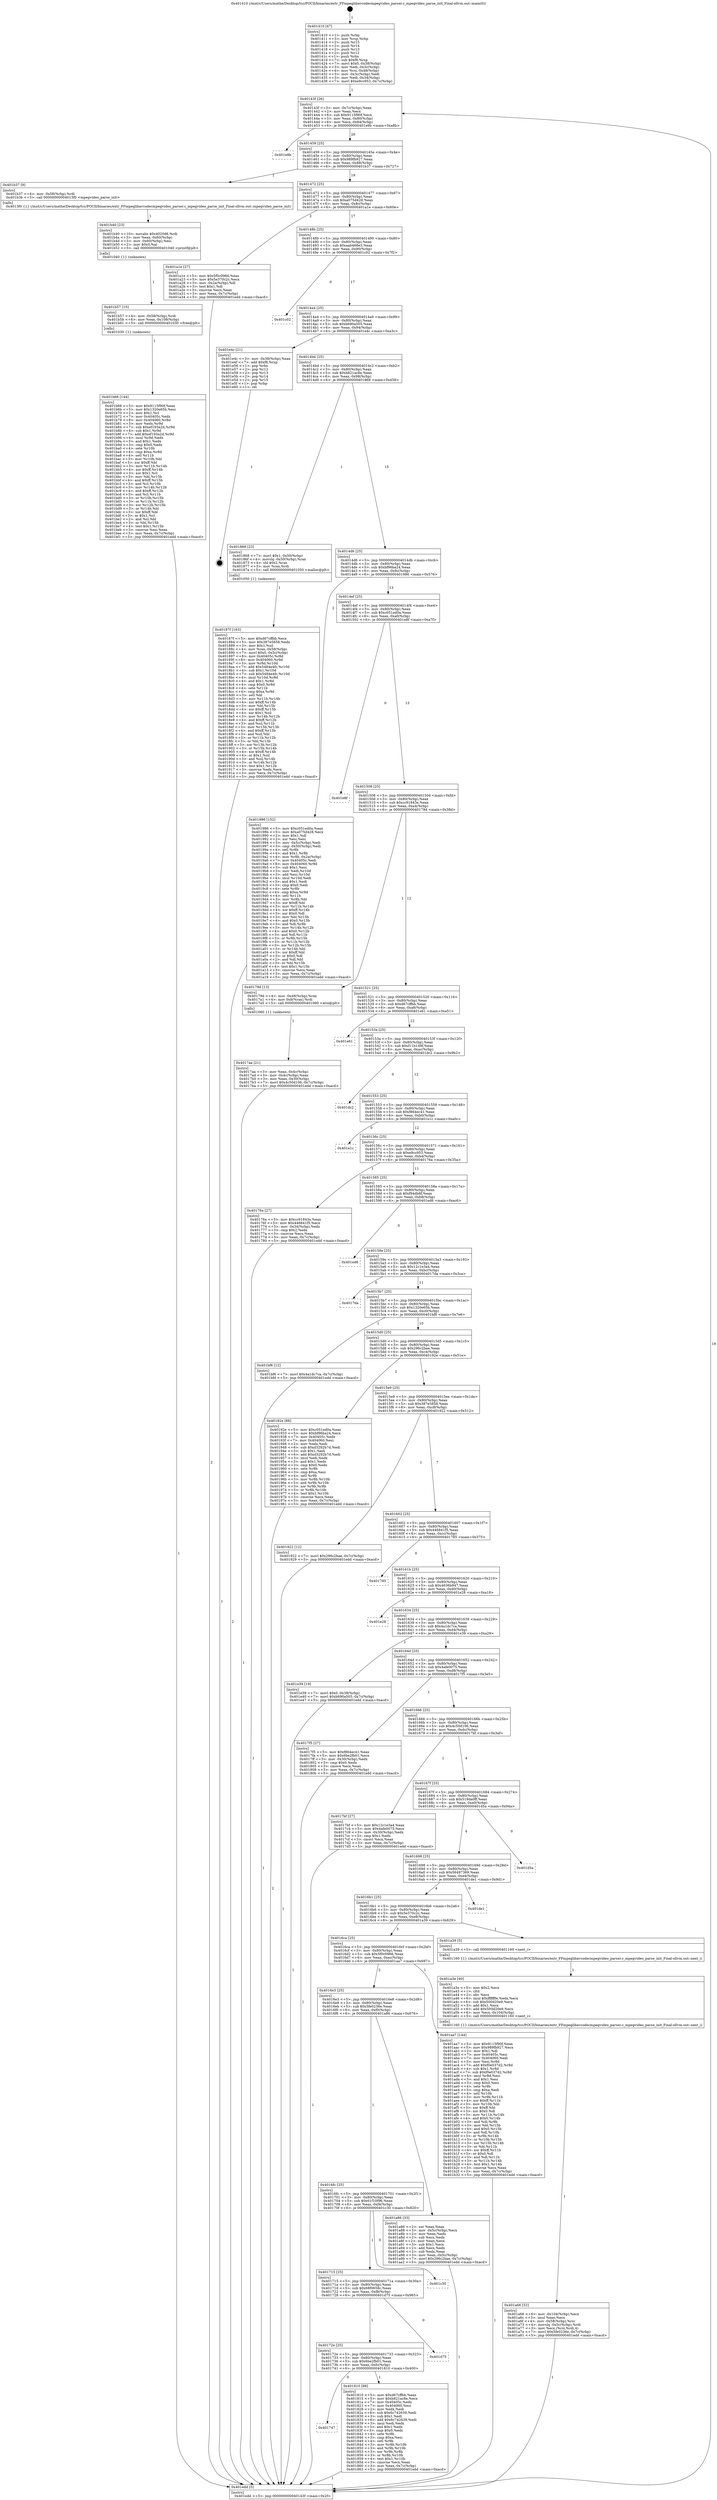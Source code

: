digraph "0x401410" {
  label = "0x401410 (/mnt/c/Users/mathe/Desktop/tcc/POCII/binaries/extr_FFmpeglibavcodecmpegvideo_parser.c_mpegvideo_parse_init_Final-ollvm.out::main(0))"
  labelloc = "t"
  node[shape=record]

  Entry [label="",width=0.3,height=0.3,shape=circle,fillcolor=black,style=filled]
  "0x40143f" [label="{
     0x40143f [26]\l
     | [instrs]\l
     &nbsp;&nbsp;0x40143f \<+3\>: mov -0x7c(%rbp),%eax\l
     &nbsp;&nbsp;0x401442 \<+2\>: mov %eax,%ecx\l
     &nbsp;&nbsp;0x401444 \<+6\>: sub $0x9115f90f,%ecx\l
     &nbsp;&nbsp;0x40144a \<+3\>: mov %eax,-0x80(%rbp)\l
     &nbsp;&nbsp;0x40144d \<+6\>: mov %ecx,-0x84(%rbp)\l
     &nbsp;&nbsp;0x401453 \<+6\>: je 0000000000401e9b \<main+0xa8b\>\l
  }"]
  "0x401e9b" [label="{
     0x401e9b\l
  }", style=dashed]
  "0x401459" [label="{
     0x401459 [25]\l
     | [instrs]\l
     &nbsp;&nbsp;0x401459 \<+5\>: jmp 000000000040145e \<main+0x4e\>\l
     &nbsp;&nbsp;0x40145e \<+3\>: mov -0x80(%rbp),%eax\l
     &nbsp;&nbsp;0x401461 \<+5\>: sub $0x989fb927,%eax\l
     &nbsp;&nbsp;0x401466 \<+6\>: mov %eax,-0x88(%rbp)\l
     &nbsp;&nbsp;0x40146c \<+6\>: je 0000000000401b37 \<main+0x727\>\l
  }"]
  Exit [label="",width=0.3,height=0.3,shape=circle,fillcolor=black,style=filled,peripheries=2]
  "0x401b37" [label="{
     0x401b37 [9]\l
     | [instrs]\l
     &nbsp;&nbsp;0x401b37 \<+4\>: mov -0x58(%rbp),%rdi\l
     &nbsp;&nbsp;0x401b3b \<+5\>: call 00000000004013f0 \<mpegvideo_parse_init\>\l
     | [calls]\l
     &nbsp;&nbsp;0x4013f0 \{1\} (/mnt/c/Users/mathe/Desktop/tcc/POCII/binaries/extr_FFmpeglibavcodecmpegvideo_parser.c_mpegvideo_parse_init_Final-ollvm.out::mpegvideo_parse_init)\l
  }"]
  "0x401472" [label="{
     0x401472 [25]\l
     | [instrs]\l
     &nbsp;&nbsp;0x401472 \<+5\>: jmp 0000000000401477 \<main+0x67\>\l
     &nbsp;&nbsp;0x401477 \<+3\>: mov -0x80(%rbp),%eax\l
     &nbsp;&nbsp;0x40147a \<+5\>: sub $0xa075d428,%eax\l
     &nbsp;&nbsp;0x40147f \<+6\>: mov %eax,-0x8c(%rbp)\l
     &nbsp;&nbsp;0x401485 \<+6\>: je 0000000000401a1e \<main+0x60e\>\l
  }"]
  "0x401b66" [label="{
     0x401b66 [144]\l
     | [instrs]\l
     &nbsp;&nbsp;0x401b66 \<+5\>: mov $0x9115f90f,%eax\l
     &nbsp;&nbsp;0x401b6b \<+5\>: mov $0x1320e65b,%esi\l
     &nbsp;&nbsp;0x401b70 \<+2\>: mov $0x1,%cl\l
     &nbsp;&nbsp;0x401b72 \<+7\>: mov 0x40405c,%edx\l
     &nbsp;&nbsp;0x401b79 \<+8\>: mov 0x404060,%r8d\l
     &nbsp;&nbsp;0x401b81 \<+3\>: mov %edx,%r9d\l
     &nbsp;&nbsp;0x401b84 \<+7\>: sub $0xef193a2d,%r9d\l
     &nbsp;&nbsp;0x401b8b \<+4\>: sub $0x1,%r9d\l
     &nbsp;&nbsp;0x401b8f \<+7\>: add $0xef193a2d,%r9d\l
     &nbsp;&nbsp;0x401b96 \<+4\>: imul %r9d,%edx\l
     &nbsp;&nbsp;0x401b9a \<+3\>: and $0x1,%edx\l
     &nbsp;&nbsp;0x401b9d \<+3\>: cmp $0x0,%edx\l
     &nbsp;&nbsp;0x401ba0 \<+4\>: sete %r10b\l
     &nbsp;&nbsp;0x401ba4 \<+4\>: cmp $0xa,%r8d\l
     &nbsp;&nbsp;0x401ba8 \<+4\>: setl %r11b\l
     &nbsp;&nbsp;0x401bac \<+3\>: mov %r10b,%bl\l
     &nbsp;&nbsp;0x401baf \<+3\>: xor $0xff,%bl\l
     &nbsp;&nbsp;0x401bb2 \<+3\>: mov %r11b,%r14b\l
     &nbsp;&nbsp;0x401bb5 \<+4\>: xor $0xff,%r14b\l
     &nbsp;&nbsp;0x401bb9 \<+3\>: xor $0x1,%cl\l
     &nbsp;&nbsp;0x401bbc \<+3\>: mov %bl,%r15b\l
     &nbsp;&nbsp;0x401bbf \<+4\>: and $0xff,%r15b\l
     &nbsp;&nbsp;0x401bc3 \<+3\>: and %cl,%r10b\l
     &nbsp;&nbsp;0x401bc6 \<+3\>: mov %r14b,%r12b\l
     &nbsp;&nbsp;0x401bc9 \<+4\>: and $0xff,%r12b\l
     &nbsp;&nbsp;0x401bcd \<+3\>: and %cl,%r11b\l
     &nbsp;&nbsp;0x401bd0 \<+3\>: or %r10b,%r15b\l
     &nbsp;&nbsp;0x401bd3 \<+3\>: or %r11b,%r12b\l
     &nbsp;&nbsp;0x401bd6 \<+3\>: xor %r12b,%r15b\l
     &nbsp;&nbsp;0x401bd9 \<+3\>: or %r14b,%bl\l
     &nbsp;&nbsp;0x401bdc \<+3\>: xor $0xff,%bl\l
     &nbsp;&nbsp;0x401bdf \<+3\>: or $0x1,%cl\l
     &nbsp;&nbsp;0x401be2 \<+2\>: and %cl,%bl\l
     &nbsp;&nbsp;0x401be4 \<+3\>: or %bl,%r15b\l
     &nbsp;&nbsp;0x401be7 \<+4\>: test $0x1,%r15b\l
     &nbsp;&nbsp;0x401beb \<+3\>: cmovne %esi,%eax\l
     &nbsp;&nbsp;0x401bee \<+3\>: mov %eax,-0x7c(%rbp)\l
     &nbsp;&nbsp;0x401bf1 \<+5\>: jmp 0000000000401edd \<main+0xacd\>\l
  }"]
  "0x401a1e" [label="{
     0x401a1e [27]\l
     | [instrs]\l
     &nbsp;&nbsp;0x401a1e \<+5\>: mov $0x5f0c0966,%eax\l
     &nbsp;&nbsp;0x401a23 \<+5\>: mov $0x5e370c2c,%ecx\l
     &nbsp;&nbsp;0x401a28 \<+3\>: mov -0x2a(%rbp),%dl\l
     &nbsp;&nbsp;0x401a2b \<+3\>: test $0x1,%dl\l
     &nbsp;&nbsp;0x401a2e \<+3\>: cmovne %ecx,%eax\l
     &nbsp;&nbsp;0x401a31 \<+3\>: mov %eax,-0x7c(%rbp)\l
     &nbsp;&nbsp;0x401a34 \<+5\>: jmp 0000000000401edd \<main+0xacd\>\l
  }"]
  "0x40148b" [label="{
     0x40148b [25]\l
     | [instrs]\l
     &nbsp;&nbsp;0x40148b \<+5\>: jmp 0000000000401490 \<main+0x80\>\l
     &nbsp;&nbsp;0x401490 \<+3\>: mov -0x80(%rbp),%eax\l
     &nbsp;&nbsp;0x401493 \<+5\>: sub $0xaab468e3,%eax\l
     &nbsp;&nbsp;0x401498 \<+6\>: mov %eax,-0x90(%rbp)\l
     &nbsp;&nbsp;0x40149e \<+6\>: je 0000000000401c02 \<main+0x7f2\>\l
  }"]
  "0x401b57" [label="{
     0x401b57 [15]\l
     | [instrs]\l
     &nbsp;&nbsp;0x401b57 \<+4\>: mov -0x58(%rbp),%rdi\l
     &nbsp;&nbsp;0x401b5b \<+6\>: mov %eax,-0x108(%rbp)\l
     &nbsp;&nbsp;0x401b61 \<+5\>: call 0000000000401030 \<free@plt\>\l
     | [calls]\l
     &nbsp;&nbsp;0x401030 \{1\} (unknown)\l
  }"]
  "0x401c02" [label="{
     0x401c02\l
  }", style=dashed]
  "0x4014a4" [label="{
     0x4014a4 [25]\l
     | [instrs]\l
     &nbsp;&nbsp;0x4014a4 \<+5\>: jmp 00000000004014a9 \<main+0x99\>\l
     &nbsp;&nbsp;0x4014a9 \<+3\>: mov -0x80(%rbp),%eax\l
     &nbsp;&nbsp;0x4014ac \<+5\>: sub $0xb690a505,%eax\l
     &nbsp;&nbsp;0x4014b1 \<+6\>: mov %eax,-0x94(%rbp)\l
     &nbsp;&nbsp;0x4014b7 \<+6\>: je 0000000000401e4c \<main+0xa3c\>\l
  }"]
  "0x401b40" [label="{
     0x401b40 [23]\l
     | [instrs]\l
     &nbsp;&nbsp;0x401b40 \<+10\>: movabs $0x4020d6,%rdi\l
     &nbsp;&nbsp;0x401b4a \<+3\>: mov %eax,-0x60(%rbp)\l
     &nbsp;&nbsp;0x401b4d \<+3\>: mov -0x60(%rbp),%esi\l
     &nbsp;&nbsp;0x401b50 \<+2\>: mov $0x0,%al\l
     &nbsp;&nbsp;0x401b52 \<+5\>: call 0000000000401040 \<printf@plt\>\l
     | [calls]\l
     &nbsp;&nbsp;0x401040 \{1\} (unknown)\l
  }"]
  "0x401e4c" [label="{
     0x401e4c [21]\l
     | [instrs]\l
     &nbsp;&nbsp;0x401e4c \<+3\>: mov -0x38(%rbp),%eax\l
     &nbsp;&nbsp;0x401e4f \<+7\>: add $0xf8,%rsp\l
     &nbsp;&nbsp;0x401e56 \<+1\>: pop %rbx\l
     &nbsp;&nbsp;0x401e57 \<+2\>: pop %r12\l
     &nbsp;&nbsp;0x401e59 \<+2\>: pop %r13\l
     &nbsp;&nbsp;0x401e5b \<+2\>: pop %r14\l
     &nbsp;&nbsp;0x401e5d \<+2\>: pop %r15\l
     &nbsp;&nbsp;0x401e5f \<+1\>: pop %rbp\l
     &nbsp;&nbsp;0x401e60 \<+1\>: ret\l
  }"]
  "0x4014bd" [label="{
     0x4014bd [25]\l
     | [instrs]\l
     &nbsp;&nbsp;0x4014bd \<+5\>: jmp 00000000004014c2 \<main+0xb2\>\l
     &nbsp;&nbsp;0x4014c2 \<+3\>: mov -0x80(%rbp),%eax\l
     &nbsp;&nbsp;0x4014c5 \<+5\>: sub $0xb821ac8e,%eax\l
     &nbsp;&nbsp;0x4014ca \<+6\>: mov %eax,-0x98(%rbp)\l
     &nbsp;&nbsp;0x4014d0 \<+6\>: je 0000000000401868 \<main+0x458\>\l
  }"]
  "0x401a66" [label="{
     0x401a66 [32]\l
     | [instrs]\l
     &nbsp;&nbsp;0x401a66 \<+6\>: mov -0x104(%rbp),%ecx\l
     &nbsp;&nbsp;0x401a6c \<+3\>: imul %eax,%ecx\l
     &nbsp;&nbsp;0x401a6f \<+4\>: mov -0x58(%rbp),%rsi\l
     &nbsp;&nbsp;0x401a73 \<+4\>: movslq -0x5c(%rbp),%rdi\l
     &nbsp;&nbsp;0x401a77 \<+3\>: mov %ecx,(%rsi,%rdi,4)\l
     &nbsp;&nbsp;0x401a7a \<+7\>: movl $0x5fe0236e,-0x7c(%rbp)\l
     &nbsp;&nbsp;0x401a81 \<+5\>: jmp 0000000000401edd \<main+0xacd\>\l
  }"]
  "0x401868" [label="{
     0x401868 [23]\l
     | [instrs]\l
     &nbsp;&nbsp;0x401868 \<+7\>: movl $0x1,-0x50(%rbp)\l
     &nbsp;&nbsp;0x40186f \<+4\>: movslq -0x50(%rbp),%rax\l
     &nbsp;&nbsp;0x401873 \<+4\>: shl $0x2,%rax\l
     &nbsp;&nbsp;0x401877 \<+3\>: mov %rax,%rdi\l
     &nbsp;&nbsp;0x40187a \<+5\>: call 0000000000401050 \<malloc@plt\>\l
     | [calls]\l
     &nbsp;&nbsp;0x401050 \{1\} (unknown)\l
  }"]
  "0x4014d6" [label="{
     0x4014d6 [25]\l
     | [instrs]\l
     &nbsp;&nbsp;0x4014d6 \<+5\>: jmp 00000000004014db \<main+0xcb\>\l
     &nbsp;&nbsp;0x4014db \<+3\>: mov -0x80(%rbp),%eax\l
     &nbsp;&nbsp;0x4014de \<+5\>: sub $0xbf96ba24,%eax\l
     &nbsp;&nbsp;0x4014e3 \<+6\>: mov %eax,-0x9c(%rbp)\l
     &nbsp;&nbsp;0x4014e9 \<+6\>: je 0000000000401986 \<main+0x576\>\l
  }"]
  "0x401a3e" [label="{
     0x401a3e [40]\l
     | [instrs]\l
     &nbsp;&nbsp;0x401a3e \<+5\>: mov $0x2,%ecx\l
     &nbsp;&nbsp;0x401a43 \<+1\>: cltd\l
     &nbsp;&nbsp;0x401a44 \<+2\>: idiv %ecx\l
     &nbsp;&nbsp;0x401a46 \<+6\>: imul $0xfffffffe,%edx,%ecx\l
     &nbsp;&nbsp;0x401a4c \<+6\>: sub $0x500d20e9,%ecx\l
     &nbsp;&nbsp;0x401a52 \<+3\>: add $0x1,%ecx\l
     &nbsp;&nbsp;0x401a55 \<+6\>: add $0x500d20e9,%ecx\l
     &nbsp;&nbsp;0x401a5b \<+6\>: mov %ecx,-0x104(%rbp)\l
     &nbsp;&nbsp;0x401a61 \<+5\>: call 0000000000401160 \<next_i\>\l
     | [calls]\l
     &nbsp;&nbsp;0x401160 \{1\} (/mnt/c/Users/mathe/Desktop/tcc/POCII/binaries/extr_FFmpeglibavcodecmpegvideo_parser.c_mpegvideo_parse_init_Final-ollvm.out::next_i)\l
  }"]
  "0x401986" [label="{
     0x401986 [152]\l
     | [instrs]\l
     &nbsp;&nbsp;0x401986 \<+5\>: mov $0xc051ed0a,%eax\l
     &nbsp;&nbsp;0x40198b \<+5\>: mov $0xa075d428,%ecx\l
     &nbsp;&nbsp;0x401990 \<+2\>: mov $0x1,%dl\l
     &nbsp;&nbsp;0x401992 \<+2\>: xor %esi,%esi\l
     &nbsp;&nbsp;0x401994 \<+3\>: mov -0x5c(%rbp),%edi\l
     &nbsp;&nbsp;0x401997 \<+3\>: cmp -0x50(%rbp),%edi\l
     &nbsp;&nbsp;0x40199a \<+4\>: setl %r8b\l
     &nbsp;&nbsp;0x40199e \<+4\>: and $0x1,%r8b\l
     &nbsp;&nbsp;0x4019a2 \<+4\>: mov %r8b,-0x2a(%rbp)\l
     &nbsp;&nbsp;0x4019a6 \<+7\>: mov 0x40405c,%edi\l
     &nbsp;&nbsp;0x4019ad \<+8\>: mov 0x404060,%r9d\l
     &nbsp;&nbsp;0x4019b5 \<+3\>: sub $0x1,%esi\l
     &nbsp;&nbsp;0x4019b8 \<+3\>: mov %edi,%r10d\l
     &nbsp;&nbsp;0x4019bb \<+3\>: add %esi,%r10d\l
     &nbsp;&nbsp;0x4019be \<+4\>: imul %r10d,%edi\l
     &nbsp;&nbsp;0x4019c2 \<+3\>: and $0x1,%edi\l
     &nbsp;&nbsp;0x4019c5 \<+3\>: cmp $0x0,%edi\l
     &nbsp;&nbsp;0x4019c8 \<+4\>: sete %r8b\l
     &nbsp;&nbsp;0x4019cc \<+4\>: cmp $0xa,%r9d\l
     &nbsp;&nbsp;0x4019d0 \<+4\>: setl %r11b\l
     &nbsp;&nbsp;0x4019d4 \<+3\>: mov %r8b,%bl\l
     &nbsp;&nbsp;0x4019d7 \<+3\>: xor $0xff,%bl\l
     &nbsp;&nbsp;0x4019da \<+3\>: mov %r11b,%r14b\l
     &nbsp;&nbsp;0x4019dd \<+4\>: xor $0xff,%r14b\l
     &nbsp;&nbsp;0x4019e1 \<+3\>: xor $0x0,%dl\l
     &nbsp;&nbsp;0x4019e4 \<+3\>: mov %bl,%r15b\l
     &nbsp;&nbsp;0x4019e7 \<+4\>: and $0x0,%r15b\l
     &nbsp;&nbsp;0x4019eb \<+3\>: and %dl,%r8b\l
     &nbsp;&nbsp;0x4019ee \<+3\>: mov %r14b,%r12b\l
     &nbsp;&nbsp;0x4019f1 \<+4\>: and $0x0,%r12b\l
     &nbsp;&nbsp;0x4019f5 \<+3\>: and %dl,%r11b\l
     &nbsp;&nbsp;0x4019f8 \<+3\>: or %r8b,%r15b\l
     &nbsp;&nbsp;0x4019fb \<+3\>: or %r11b,%r12b\l
     &nbsp;&nbsp;0x4019fe \<+3\>: xor %r12b,%r15b\l
     &nbsp;&nbsp;0x401a01 \<+3\>: or %r14b,%bl\l
     &nbsp;&nbsp;0x401a04 \<+3\>: xor $0xff,%bl\l
     &nbsp;&nbsp;0x401a07 \<+3\>: or $0x0,%dl\l
     &nbsp;&nbsp;0x401a0a \<+2\>: and %dl,%bl\l
     &nbsp;&nbsp;0x401a0c \<+3\>: or %bl,%r15b\l
     &nbsp;&nbsp;0x401a0f \<+4\>: test $0x1,%r15b\l
     &nbsp;&nbsp;0x401a13 \<+3\>: cmovne %ecx,%eax\l
     &nbsp;&nbsp;0x401a16 \<+3\>: mov %eax,-0x7c(%rbp)\l
     &nbsp;&nbsp;0x401a19 \<+5\>: jmp 0000000000401edd \<main+0xacd\>\l
  }"]
  "0x4014ef" [label="{
     0x4014ef [25]\l
     | [instrs]\l
     &nbsp;&nbsp;0x4014ef \<+5\>: jmp 00000000004014f4 \<main+0xe4\>\l
     &nbsp;&nbsp;0x4014f4 \<+3\>: mov -0x80(%rbp),%eax\l
     &nbsp;&nbsp;0x4014f7 \<+5\>: sub $0xc051ed0a,%eax\l
     &nbsp;&nbsp;0x4014fc \<+6\>: mov %eax,-0xa0(%rbp)\l
     &nbsp;&nbsp;0x401502 \<+6\>: je 0000000000401e8f \<main+0xa7f\>\l
  }"]
  "0x40187f" [label="{
     0x40187f [163]\l
     | [instrs]\l
     &nbsp;&nbsp;0x40187f \<+5\>: mov $0xd67cffbb,%ecx\l
     &nbsp;&nbsp;0x401884 \<+5\>: mov $0x387e5858,%edx\l
     &nbsp;&nbsp;0x401889 \<+3\>: mov $0x1,%sil\l
     &nbsp;&nbsp;0x40188c \<+4\>: mov %rax,-0x58(%rbp)\l
     &nbsp;&nbsp;0x401890 \<+7\>: movl $0x0,-0x5c(%rbp)\l
     &nbsp;&nbsp;0x401897 \<+8\>: mov 0x40405c,%r8d\l
     &nbsp;&nbsp;0x40189f \<+8\>: mov 0x404060,%r9d\l
     &nbsp;&nbsp;0x4018a7 \<+3\>: mov %r8d,%r10d\l
     &nbsp;&nbsp;0x4018aa \<+7\>: add $0x5484e4fc,%r10d\l
     &nbsp;&nbsp;0x4018b1 \<+4\>: sub $0x1,%r10d\l
     &nbsp;&nbsp;0x4018b5 \<+7\>: sub $0x5484e4fc,%r10d\l
     &nbsp;&nbsp;0x4018bc \<+4\>: imul %r10d,%r8d\l
     &nbsp;&nbsp;0x4018c0 \<+4\>: and $0x1,%r8d\l
     &nbsp;&nbsp;0x4018c4 \<+4\>: cmp $0x0,%r8d\l
     &nbsp;&nbsp;0x4018c8 \<+4\>: sete %r11b\l
     &nbsp;&nbsp;0x4018cc \<+4\>: cmp $0xa,%r9d\l
     &nbsp;&nbsp;0x4018d0 \<+3\>: setl %bl\l
     &nbsp;&nbsp;0x4018d3 \<+3\>: mov %r11b,%r14b\l
     &nbsp;&nbsp;0x4018d6 \<+4\>: xor $0xff,%r14b\l
     &nbsp;&nbsp;0x4018da \<+3\>: mov %bl,%r15b\l
     &nbsp;&nbsp;0x4018dd \<+4\>: xor $0xff,%r15b\l
     &nbsp;&nbsp;0x4018e1 \<+4\>: xor $0x1,%sil\l
     &nbsp;&nbsp;0x4018e5 \<+3\>: mov %r14b,%r12b\l
     &nbsp;&nbsp;0x4018e8 \<+4\>: and $0xff,%r12b\l
     &nbsp;&nbsp;0x4018ec \<+3\>: and %sil,%r11b\l
     &nbsp;&nbsp;0x4018ef \<+3\>: mov %r15b,%r13b\l
     &nbsp;&nbsp;0x4018f2 \<+4\>: and $0xff,%r13b\l
     &nbsp;&nbsp;0x4018f6 \<+3\>: and %sil,%bl\l
     &nbsp;&nbsp;0x4018f9 \<+3\>: or %r11b,%r12b\l
     &nbsp;&nbsp;0x4018fc \<+3\>: or %bl,%r13b\l
     &nbsp;&nbsp;0x4018ff \<+3\>: xor %r13b,%r12b\l
     &nbsp;&nbsp;0x401902 \<+3\>: or %r15b,%r14b\l
     &nbsp;&nbsp;0x401905 \<+4\>: xor $0xff,%r14b\l
     &nbsp;&nbsp;0x401909 \<+4\>: or $0x1,%sil\l
     &nbsp;&nbsp;0x40190d \<+3\>: and %sil,%r14b\l
     &nbsp;&nbsp;0x401910 \<+3\>: or %r14b,%r12b\l
     &nbsp;&nbsp;0x401913 \<+4\>: test $0x1,%r12b\l
     &nbsp;&nbsp;0x401917 \<+3\>: cmovne %edx,%ecx\l
     &nbsp;&nbsp;0x40191a \<+3\>: mov %ecx,-0x7c(%rbp)\l
     &nbsp;&nbsp;0x40191d \<+5\>: jmp 0000000000401edd \<main+0xacd\>\l
  }"]
  "0x401e8f" [label="{
     0x401e8f\l
  }", style=dashed]
  "0x401508" [label="{
     0x401508 [25]\l
     | [instrs]\l
     &nbsp;&nbsp;0x401508 \<+5\>: jmp 000000000040150d \<main+0xfd\>\l
     &nbsp;&nbsp;0x40150d \<+3\>: mov -0x80(%rbp),%eax\l
     &nbsp;&nbsp;0x401510 \<+5\>: sub $0xcc91843e,%eax\l
     &nbsp;&nbsp;0x401515 \<+6\>: mov %eax,-0xa4(%rbp)\l
     &nbsp;&nbsp;0x40151b \<+6\>: je 000000000040179d \<main+0x38d\>\l
  }"]
  "0x401747" [label="{
     0x401747\l
  }", style=dashed]
  "0x40179d" [label="{
     0x40179d [13]\l
     | [instrs]\l
     &nbsp;&nbsp;0x40179d \<+4\>: mov -0x48(%rbp),%rax\l
     &nbsp;&nbsp;0x4017a1 \<+4\>: mov 0x8(%rax),%rdi\l
     &nbsp;&nbsp;0x4017a5 \<+5\>: call 0000000000401060 \<atoi@plt\>\l
     | [calls]\l
     &nbsp;&nbsp;0x401060 \{1\} (unknown)\l
  }"]
  "0x401521" [label="{
     0x401521 [25]\l
     | [instrs]\l
     &nbsp;&nbsp;0x401521 \<+5\>: jmp 0000000000401526 \<main+0x116\>\l
     &nbsp;&nbsp;0x401526 \<+3\>: mov -0x80(%rbp),%eax\l
     &nbsp;&nbsp;0x401529 \<+5\>: sub $0xd67cffbb,%eax\l
     &nbsp;&nbsp;0x40152e \<+6\>: mov %eax,-0xa8(%rbp)\l
     &nbsp;&nbsp;0x401534 \<+6\>: je 0000000000401e61 \<main+0xa51\>\l
  }"]
  "0x401810" [label="{
     0x401810 [88]\l
     | [instrs]\l
     &nbsp;&nbsp;0x401810 \<+5\>: mov $0xd67cffbb,%eax\l
     &nbsp;&nbsp;0x401815 \<+5\>: mov $0xb821ac8e,%ecx\l
     &nbsp;&nbsp;0x40181a \<+7\>: mov 0x40405c,%edx\l
     &nbsp;&nbsp;0x401821 \<+7\>: mov 0x404060,%esi\l
     &nbsp;&nbsp;0x401828 \<+2\>: mov %edx,%edi\l
     &nbsp;&nbsp;0x40182a \<+6\>: sub $0x6c742639,%edi\l
     &nbsp;&nbsp;0x401830 \<+3\>: sub $0x1,%edi\l
     &nbsp;&nbsp;0x401833 \<+6\>: add $0x6c742639,%edi\l
     &nbsp;&nbsp;0x401839 \<+3\>: imul %edi,%edx\l
     &nbsp;&nbsp;0x40183c \<+3\>: and $0x1,%edx\l
     &nbsp;&nbsp;0x40183f \<+3\>: cmp $0x0,%edx\l
     &nbsp;&nbsp;0x401842 \<+4\>: sete %r8b\l
     &nbsp;&nbsp;0x401846 \<+3\>: cmp $0xa,%esi\l
     &nbsp;&nbsp;0x401849 \<+4\>: setl %r9b\l
     &nbsp;&nbsp;0x40184d \<+3\>: mov %r8b,%r10b\l
     &nbsp;&nbsp;0x401850 \<+3\>: and %r9b,%r10b\l
     &nbsp;&nbsp;0x401853 \<+3\>: xor %r9b,%r8b\l
     &nbsp;&nbsp;0x401856 \<+3\>: or %r8b,%r10b\l
     &nbsp;&nbsp;0x401859 \<+4\>: test $0x1,%r10b\l
     &nbsp;&nbsp;0x40185d \<+3\>: cmovne %ecx,%eax\l
     &nbsp;&nbsp;0x401860 \<+3\>: mov %eax,-0x7c(%rbp)\l
     &nbsp;&nbsp;0x401863 \<+5\>: jmp 0000000000401edd \<main+0xacd\>\l
  }"]
  "0x401e61" [label="{
     0x401e61\l
  }", style=dashed]
  "0x40153a" [label="{
     0x40153a [25]\l
     | [instrs]\l
     &nbsp;&nbsp;0x40153a \<+5\>: jmp 000000000040153f \<main+0x12f\>\l
     &nbsp;&nbsp;0x40153f \<+3\>: mov -0x80(%rbp),%eax\l
     &nbsp;&nbsp;0x401542 \<+5\>: sub $0xf11b149f,%eax\l
     &nbsp;&nbsp;0x401547 \<+6\>: mov %eax,-0xac(%rbp)\l
     &nbsp;&nbsp;0x40154d \<+6\>: je 0000000000401dc2 \<main+0x9b2\>\l
  }"]
  "0x40172e" [label="{
     0x40172e [25]\l
     | [instrs]\l
     &nbsp;&nbsp;0x40172e \<+5\>: jmp 0000000000401733 \<main+0x323\>\l
     &nbsp;&nbsp;0x401733 \<+3\>: mov -0x80(%rbp),%eax\l
     &nbsp;&nbsp;0x401736 \<+5\>: sub $0x6be2fb01,%eax\l
     &nbsp;&nbsp;0x40173b \<+6\>: mov %eax,-0xfc(%rbp)\l
     &nbsp;&nbsp;0x401741 \<+6\>: je 0000000000401810 \<main+0x400\>\l
  }"]
  "0x401dc2" [label="{
     0x401dc2\l
  }", style=dashed]
  "0x401553" [label="{
     0x401553 [25]\l
     | [instrs]\l
     &nbsp;&nbsp;0x401553 \<+5\>: jmp 0000000000401558 \<main+0x148\>\l
     &nbsp;&nbsp;0x401558 \<+3\>: mov -0x80(%rbp),%eax\l
     &nbsp;&nbsp;0x40155b \<+5\>: sub $0xf864ec41,%eax\l
     &nbsp;&nbsp;0x401560 \<+6\>: mov %eax,-0xb0(%rbp)\l
     &nbsp;&nbsp;0x401566 \<+6\>: je 0000000000401e1c \<main+0xa0c\>\l
  }"]
  "0x401d75" [label="{
     0x401d75\l
  }", style=dashed]
  "0x401e1c" [label="{
     0x401e1c\l
  }", style=dashed]
  "0x40156c" [label="{
     0x40156c [25]\l
     | [instrs]\l
     &nbsp;&nbsp;0x40156c \<+5\>: jmp 0000000000401571 \<main+0x161\>\l
     &nbsp;&nbsp;0x401571 \<+3\>: mov -0x80(%rbp),%eax\l
     &nbsp;&nbsp;0x401574 \<+5\>: sub $0xe9cc953,%eax\l
     &nbsp;&nbsp;0x401579 \<+6\>: mov %eax,-0xb4(%rbp)\l
     &nbsp;&nbsp;0x40157f \<+6\>: je 000000000040176a \<main+0x35a\>\l
  }"]
  "0x401715" [label="{
     0x401715 [25]\l
     | [instrs]\l
     &nbsp;&nbsp;0x401715 \<+5\>: jmp 000000000040171a \<main+0x30a\>\l
     &nbsp;&nbsp;0x40171a \<+3\>: mov -0x80(%rbp),%eax\l
     &nbsp;&nbsp;0x40171d \<+5\>: sub $0x68f0658c,%eax\l
     &nbsp;&nbsp;0x401722 \<+6\>: mov %eax,-0xf8(%rbp)\l
     &nbsp;&nbsp;0x401728 \<+6\>: je 0000000000401d75 \<main+0x965\>\l
  }"]
  "0x40176a" [label="{
     0x40176a [27]\l
     | [instrs]\l
     &nbsp;&nbsp;0x40176a \<+5\>: mov $0xcc91843e,%eax\l
     &nbsp;&nbsp;0x40176f \<+5\>: mov $0x446841f5,%ecx\l
     &nbsp;&nbsp;0x401774 \<+3\>: mov -0x34(%rbp),%edx\l
     &nbsp;&nbsp;0x401777 \<+3\>: cmp $0x2,%edx\l
     &nbsp;&nbsp;0x40177a \<+3\>: cmovne %ecx,%eax\l
     &nbsp;&nbsp;0x40177d \<+3\>: mov %eax,-0x7c(%rbp)\l
     &nbsp;&nbsp;0x401780 \<+5\>: jmp 0000000000401edd \<main+0xacd\>\l
  }"]
  "0x401585" [label="{
     0x401585 [25]\l
     | [instrs]\l
     &nbsp;&nbsp;0x401585 \<+5\>: jmp 000000000040158a \<main+0x17a\>\l
     &nbsp;&nbsp;0x40158a \<+3\>: mov -0x80(%rbp),%eax\l
     &nbsp;&nbsp;0x40158d \<+5\>: sub $0xf94db8f,%eax\l
     &nbsp;&nbsp;0x401592 \<+6\>: mov %eax,-0xb8(%rbp)\l
     &nbsp;&nbsp;0x401598 \<+6\>: je 0000000000401ed6 \<main+0xac6\>\l
  }"]
  "0x401edd" [label="{
     0x401edd [5]\l
     | [instrs]\l
     &nbsp;&nbsp;0x401edd \<+5\>: jmp 000000000040143f \<main+0x2f\>\l
  }"]
  "0x401410" [label="{
     0x401410 [47]\l
     | [instrs]\l
     &nbsp;&nbsp;0x401410 \<+1\>: push %rbp\l
     &nbsp;&nbsp;0x401411 \<+3\>: mov %rsp,%rbp\l
     &nbsp;&nbsp;0x401414 \<+2\>: push %r15\l
     &nbsp;&nbsp;0x401416 \<+2\>: push %r14\l
     &nbsp;&nbsp;0x401418 \<+2\>: push %r13\l
     &nbsp;&nbsp;0x40141a \<+2\>: push %r12\l
     &nbsp;&nbsp;0x40141c \<+1\>: push %rbx\l
     &nbsp;&nbsp;0x40141d \<+7\>: sub $0xf8,%rsp\l
     &nbsp;&nbsp;0x401424 \<+7\>: movl $0x0,-0x38(%rbp)\l
     &nbsp;&nbsp;0x40142b \<+3\>: mov %edi,-0x3c(%rbp)\l
     &nbsp;&nbsp;0x40142e \<+4\>: mov %rsi,-0x48(%rbp)\l
     &nbsp;&nbsp;0x401432 \<+3\>: mov -0x3c(%rbp),%edi\l
     &nbsp;&nbsp;0x401435 \<+3\>: mov %edi,-0x34(%rbp)\l
     &nbsp;&nbsp;0x401438 \<+7\>: movl $0xe9cc953,-0x7c(%rbp)\l
  }"]
  "0x4017aa" [label="{
     0x4017aa [21]\l
     | [instrs]\l
     &nbsp;&nbsp;0x4017aa \<+3\>: mov %eax,-0x4c(%rbp)\l
     &nbsp;&nbsp;0x4017ad \<+3\>: mov -0x4c(%rbp),%eax\l
     &nbsp;&nbsp;0x4017b0 \<+3\>: mov %eax,-0x30(%rbp)\l
     &nbsp;&nbsp;0x4017b3 \<+7\>: movl $0x4c50d106,-0x7c(%rbp)\l
     &nbsp;&nbsp;0x4017ba \<+5\>: jmp 0000000000401edd \<main+0xacd\>\l
  }"]
  "0x401c30" [label="{
     0x401c30\l
  }", style=dashed]
  "0x401ed6" [label="{
     0x401ed6\l
  }", style=dashed]
  "0x40159e" [label="{
     0x40159e [25]\l
     | [instrs]\l
     &nbsp;&nbsp;0x40159e \<+5\>: jmp 00000000004015a3 \<main+0x193\>\l
     &nbsp;&nbsp;0x4015a3 \<+3\>: mov -0x80(%rbp),%eax\l
     &nbsp;&nbsp;0x4015a6 \<+5\>: sub $0x12c1e3a4,%eax\l
     &nbsp;&nbsp;0x4015ab \<+6\>: mov %eax,-0xbc(%rbp)\l
     &nbsp;&nbsp;0x4015b1 \<+6\>: je 00000000004017da \<main+0x3ca\>\l
  }"]
  "0x4016fc" [label="{
     0x4016fc [25]\l
     | [instrs]\l
     &nbsp;&nbsp;0x4016fc \<+5\>: jmp 0000000000401701 \<main+0x2f1\>\l
     &nbsp;&nbsp;0x401701 \<+3\>: mov -0x80(%rbp),%eax\l
     &nbsp;&nbsp;0x401704 \<+5\>: sub $0x61f10f96,%eax\l
     &nbsp;&nbsp;0x401709 \<+6\>: mov %eax,-0xf4(%rbp)\l
     &nbsp;&nbsp;0x40170f \<+6\>: je 0000000000401c30 \<main+0x820\>\l
  }"]
  "0x4017da" [label="{
     0x4017da\l
  }", style=dashed]
  "0x4015b7" [label="{
     0x4015b7 [25]\l
     | [instrs]\l
     &nbsp;&nbsp;0x4015b7 \<+5\>: jmp 00000000004015bc \<main+0x1ac\>\l
     &nbsp;&nbsp;0x4015bc \<+3\>: mov -0x80(%rbp),%eax\l
     &nbsp;&nbsp;0x4015bf \<+5\>: sub $0x1320e65b,%eax\l
     &nbsp;&nbsp;0x4015c4 \<+6\>: mov %eax,-0xc0(%rbp)\l
     &nbsp;&nbsp;0x4015ca \<+6\>: je 0000000000401bf6 \<main+0x7e6\>\l
  }"]
  "0x401a86" [label="{
     0x401a86 [33]\l
     | [instrs]\l
     &nbsp;&nbsp;0x401a86 \<+2\>: xor %eax,%eax\l
     &nbsp;&nbsp;0x401a88 \<+3\>: mov -0x5c(%rbp),%ecx\l
     &nbsp;&nbsp;0x401a8b \<+2\>: mov %eax,%edx\l
     &nbsp;&nbsp;0x401a8d \<+2\>: sub %ecx,%edx\l
     &nbsp;&nbsp;0x401a8f \<+2\>: mov %eax,%ecx\l
     &nbsp;&nbsp;0x401a91 \<+3\>: sub $0x1,%ecx\l
     &nbsp;&nbsp;0x401a94 \<+2\>: add %ecx,%edx\l
     &nbsp;&nbsp;0x401a96 \<+2\>: sub %edx,%eax\l
     &nbsp;&nbsp;0x401a98 \<+3\>: mov %eax,-0x5c(%rbp)\l
     &nbsp;&nbsp;0x401a9b \<+7\>: movl $0x296c2bae,-0x7c(%rbp)\l
     &nbsp;&nbsp;0x401aa2 \<+5\>: jmp 0000000000401edd \<main+0xacd\>\l
  }"]
  "0x401bf6" [label="{
     0x401bf6 [12]\l
     | [instrs]\l
     &nbsp;&nbsp;0x401bf6 \<+7\>: movl $0x4a1dc7ca,-0x7c(%rbp)\l
     &nbsp;&nbsp;0x401bfd \<+5\>: jmp 0000000000401edd \<main+0xacd\>\l
  }"]
  "0x4015d0" [label="{
     0x4015d0 [25]\l
     | [instrs]\l
     &nbsp;&nbsp;0x4015d0 \<+5\>: jmp 00000000004015d5 \<main+0x1c5\>\l
     &nbsp;&nbsp;0x4015d5 \<+3\>: mov -0x80(%rbp),%eax\l
     &nbsp;&nbsp;0x4015d8 \<+5\>: sub $0x296c2bae,%eax\l
     &nbsp;&nbsp;0x4015dd \<+6\>: mov %eax,-0xc4(%rbp)\l
     &nbsp;&nbsp;0x4015e3 \<+6\>: je 000000000040192e \<main+0x51e\>\l
  }"]
  "0x4016e3" [label="{
     0x4016e3 [25]\l
     | [instrs]\l
     &nbsp;&nbsp;0x4016e3 \<+5\>: jmp 00000000004016e8 \<main+0x2d8\>\l
     &nbsp;&nbsp;0x4016e8 \<+3\>: mov -0x80(%rbp),%eax\l
     &nbsp;&nbsp;0x4016eb \<+5\>: sub $0x5fe0236e,%eax\l
     &nbsp;&nbsp;0x4016f0 \<+6\>: mov %eax,-0xf0(%rbp)\l
     &nbsp;&nbsp;0x4016f6 \<+6\>: je 0000000000401a86 \<main+0x676\>\l
  }"]
  "0x40192e" [label="{
     0x40192e [88]\l
     | [instrs]\l
     &nbsp;&nbsp;0x40192e \<+5\>: mov $0xc051ed0a,%eax\l
     &nbsp;&nbsp;0x401933 \<+5\>: mov $0xbf96ba24,%ecx\l
     &nbsp;&nbsp;0x401938 \<+7\>: mov 0x40405c,%edx\l
     &nbsp;&nbsp;0x40193f \<+7\>: mov 0x404060,%esi\l
     &nbsp;&nbsp;0x401946 \<+2\>: mov %edx,%edi\l
     &nbsp;&nbsp;0x401948 \<+6\>: sub $0xd3292b7d,%edi\l
     &nbsp;&nbsp;0x40194e \<+3\>: sub $0x1,%edi\l
     &nbsp;&nbsp;0x401951 \<+6\>: add $0xd3292b7d,%edi\l
     &nbsp;&nbsp;0x401957 \<+3\>: imul %edi,%edx\l
     &nbsp;&nbsp;0x40195a \<+3\>: and $0x1,%edx\l
     &nbsp;&nbsp;0x40195d \<+3\>: cmp $0x0,%edx\l
     &nbsp;&nbsp;0x401960 \<+4\>: sete %r8b\l
     &nbsp;&nbsp;0x401964 \<+3\>: cmp $0xa,%esi\l
     &nbsp;&nbsp;0x401967 \<+4\>: setl %r9b\l
     &nbsp;&nbsp;0x40196b \<+3\>: mov %r8b,%r10b\l
     &nbsp;&nbsp;0x40196e \<+3\>: and %r9b,%r10b\l
     &nbsp;&nbsp;0x401971 \<+3\>: xor %r9b,%r8b\l
     &nbsp;&nbsp;0x401974 \<+3\>: or %r8b,%r10b\l
     &nbsp;&nbsp;0x401977 \<+4\>: test $0x1,%r10b\l
     &nbsp;&nbsp;0x40197b \<+3\>: cmovne %ecx,%eax\l
     &nbsp;&nbsp;0x40197e \<+3\>: mov %eax,-0x7c(%rbp)\l
     &nbsp;&nbsp;0x401981 \<+5\>: jmp 0000000000401edd \<main+0xacd\>\l
  }"]
  "0x4015e9" [label="{
     0x4015e9 [25]\l
     | [instrs]\l
     &nbsp;&nbsp;0x4015e9 \<+5\>: jmp 00000000004015ee \<main+0x1de\>\l
     &nbsp;&nbsp;0x4015ee \<+3\>: mov -0x80(%rbp),%eax\l
     &nbsp;&nbsp;0x4015f1 \<+5\>: sub $0x387e5858,%eax\l
     &nbsp;&nbsp;0x4015f6 \<+6\>: mov %eax,-0xc8(%rbp)\l
     &nbsp;&nbsp;0x4015fc \<+6\>: je 0000000000401922 \<main+0x512\>\l
  }"]
  "0x401aa7" [label="{
     0x401aa7 [144]\l
     | [instrs]\l
     &nbsp;&nbsp;0x401aa7 \<+5\>: mov $0x9115f90f,%eax\l
     &nbsp;&nbsp;0x401aac \<+5\>: mov $0x989fb927,%ecx\l
     &nbsp;&nbsp;0x401ab1 \<+2\>: mov $0x1,%dl\l
     &nbsp;&nbsp;0x401ab3 \<+7\>: mov 0x40405c,%esi\l
     &nbsp;&nbsp;0x401aba \<+7\>: mov 0x404060,%edi\l
     &nbsp;&nbsp;0x401ac1 \<+3\>: mov %esi,%r8d\l
     &nbsp;&nbsp;0x401ac4 \<+7\>: add $0xf0e037d2,%r8d\l
     &nbsp;&nbsp;0x401acb \<+4\>: sub $0x1,%r8d\l
     &nbsp;&nbsp;0x401acf \<+7\>: sub $0xf0e037d2,%r8d\l
     &nbsp;&nbsp;0x401ad6 \<+4\>: imul %r8d,%esi\l
     &nbsp;&nbsp;0x401ada \<+3\>: and $0x1,%esi\l
     &nbsp;&nbsp;0x401add \<+3\>: cmp $0x0,%esi\l
     &nbsp;&nbsp;0x401ae0 \<+4\>: sete %r9b\l
     &nbsp;&nbsp;0x401ae4 \<+3\>: cmp $0xa,%edi\l
     &nbsp;&nbsp;0x401ae7 \<+4\>: setl %r10b\l
     &nbsp;&nbsp;0x401aeb \<+3\>: mov %r9b,%r11b\l
     &nbsp;&nbsp;0x401aee \<+4\>: xor $0xff,%r11b\l
     &nbsp;&nbsp;0x401af2 \<+3\>: mov %r10b,%bl\l
     &nbsp;&nbsp;0x401af5 \<+3\>: xor $0xff,%bl\l
     &nbsp;&nbsp;0x401af8 \<+3\>: xor $0x0,%dl\l
     &nbsp;&nbsp;0x401afb \<+3\>: mov %r11b,%r14b\l
     &nbsp;&nbsp;0x401afe \<+4\>: and $0x0,%r14b\l
     &nbsp;&nbsp;0x401b02 \<+3\>: and %dl,%r9b\l
     &nbsp;&nbsp;0x401b05 \<+3\>: mov %bl,%r15b\l
     &nbsp;&nbsp;0x401b08 \<+4\>: and $0x0,%r15b\l
     &nbsp;&nbsp;0x401b0c \<+3\>: and %dl,%r10b\l
     &nbsp;&nbsp;0x401b0f \<+3\>: or %r9b,%r14b\l
     &nbsp;&nbsp;0x401b12 \<+3\>: or %r10b,%r15b\l
     &nbsp;&nbsp;0x401b15 \<+3\>: xor %r15b,%r14b\l
     &nbsp;&nbsp;0x401b18 \<+3\>: or %bl,%r11b\l
     &nbsp;&nbsp;0x401b1b \<+4\>: xor $0xff,%r11b\l
     &nbsp;&nbsp;0x401b1f \<+3\>: or $0x0,%dl\l
     &nbsp;&nbsp;0x401b22 \<+3\>: and %dl,%r11b\l
     &nbsp;&nbsp;0x401b25 \<+3\>: or %r11b,%r14b\l
     &nbsp;&nbsp;0x401b28 \<+4\>: test $0x1,%r14b\l
     &nbsp;&nbsp;0x401b2c \<+3\>: cmovne %ecx,%eax\l
     &nbsp;&nbsp;0x401b2f \<+3\>: mov %eax,-0x7c(%rbp)\l
     &nbsp;&nbsp;0x401b32 \<+5\>: jmp 0000000000401edd \<main+0xacd\>\l
  }"]
  "0x401922" [label="{
     0x401922 [12]\l
     | [instrs]\l
     &nbsp;&nbsp;0x401922 \<+7\>: movl $0x296c2bae,-0x7c(%rbp)\l
     &nbsp;&nbsp;0x401929 \<+5\>: jmp 0000000000401edd \<main+0xacd\>\l
  }"]
  "0x401602" [label="{
     0x401602 [25]\l
     | [instrs]\l
     &nbsp;&nbsp;0x401602 \<+5\>: jmp 0000000000401607 \<main+0x1f7\>\l
     &nbsp;&nbsp;0x401607 \<+3\>: mov -0x80(%rbp),%eax\l
     &nbsp;&nbsp;0x40160a \<+5\>: sub $0x446841f5,%eax\l
     &nbsp;&nbsp;0x40160f \<+6\>: mov %eax,-0xcc(%rbp)\l
     &nbsp;&nbsp;0x401615 \<+6\>: je 0000000000401785 \<main+0x375\>\l
  }"]
  "0x4016ca" [label="{
     0x4016ca [25]\l
     | [instrs]\l
     &nbsp;&nbsp;0x4016ca \<+5\>: jmp 00000000004016cf \<main+0x2bf\>\l
     &nbsp;&nbsp;0x4016cf \<+3\>: mov -0x80(%rbp),%eax\l
     &nbsp;&nbsp;0x4016d2 \<+5\>: sub $0x5f0c0966,%eax\l
     &nbsp;&nbsp;0x4016d7 \<+6\>: mov %eax,-0xec(%rbp)\l
     &nbsp;&nbsp;0x4016dd \<+6\>: je 0000000000401aa7 \<main+0x697\>\l
  }"]
  "0x401785" [label="{
     0x401785\l
  }", style=dashed]
  "0x40161b" [label="{
     0x40161b [25]\l
     | [instrs]\l
     &nbsp;&nbsp;0x40161b \<+5\>: jmp 0000000000401620 \<main+0x210\>\l
     &nbsp;&nbsp;0x401620 \<+3\>: mov -0x80(%rbp),%eax\l
     &nbsp;&nbsp;0x401623 \<+5\>: sub $0x4636b947,%eax\l
     &nbsp;&nbsp;0x401628 \<+6\>: mov %eax,-0xd0(%rbp)\l
     &nbsp;&nbsp;0x40162e \<+6\>: je 0000000000401e28 \<main+0xa18\>\l
  }"]
  "0x401a39" [label="{
     0x401a39 [5]\l
     | [instrs]\l
     &nbsp;&nbsp;0x401a39 \<+5\>: call 0000000000401160 \<next_i\>\l
     | [calls]\l
     &nbsp;&nbsp;0x401160 \{1\} (/mnt/c/Users/mathe/Desktop/tcc/POCII/binaries/extr_FFmpeglibavcodecmpegvideo_parser.c_mpegvideo_parse_init_Final-ollvm.out::next_i)\l
  }"]
  "0x401e28" [label="{
     0x401e28\l
  }", style=dashed]
  "0x401634" [label="{
     0x401634 [25]\l
     | [instrs]\l
     &nbsp;&nbsp;0x401634 \<+5\>: jmp 0000000000401639 \<main+0x229\>\l
     &nbsp;&nbsp;0x401639 \<+3\>: mov -0x80(%rbp),%eax\l
     &nbsp;&nbsp;0x40163c \<+5\>: sub $0x4a1dc7ca,%eax\l
     &nbsp;&nbsp;0x401641 \<+6\>: mov %eax,-0xd4(%rbp)\l
     &nbsp;&nbsp;0x401647 \<+6\>: je 0000000000401e39 \<main+0xa29\>\l
  }"]
  "0x4016b1" [label="{
     0x4016b1 [25]\l
     | [instrs]\l
     &nbsp;&nbsp;0x4016b1 \<+5\>: jmp 00000000004016b6 \<main+0x2a6\>\l
     &nbsp;&nbsp;0x4016b6 \<+3\>: mov -0x80(%rbp),%eax\l
     &nbsp;&nbsp;0x4016b9 \<+5\>: sub $0x5e370c2c,%eax\l
     &nbsp;&nbsp;0x4016be \<+6\>: mov %eax,-0xe8(%rbp)\l
     &nbsp;&nbsp;0x4016c4 \<+6\>: je 0000000000401a39 \<main+0x629\>\l
  }"]
  "0x401e39" [label="{
     0x401e39 [19]\l
     | [instrs]\l
     &nbsp;&nbsp;0x401e39 \<+7\>: movl $0x0,-0x38(%rbp)\l
     &nbsp;&nbsp;0x401e40 \<+7\>: movl $0xb690a505,-0x7c(%rbp)\l
     &nbsp;&nbsp;0x401e47 \<+5\>: jmp 0000000000401edd \<main+0xacd\>\l
  }"]
  "0x40164d" [label="{
     0x40164d [25]\l
     | [instrs]\l
     &nbsp;&nbsp;0x40164d \<+5\>: jmp 0000000000401652 \<main+0x242\>\l
     &nbsp;&nbsp;0x401652 \<+3\>: mov -0x80(%rbp),%eax\l
     &nbsp;&nbsp;0x401655 \<+5\>: sub $0x4afe0075,%eax\l
     &nbsp;&nbsp;0x40165a \<+6\>: mov %eax,-0xd8(%rbp)\l
     &nbsp;&nbsp;0x401660 \<+6\>: je 00000000004017f5 \<main+0x3e5\>\l
  }"]
  "0x401de1" [label="{
     0x401de1\l
  }", style=dashed]
  "0x4017f5" [label="{
     0x4017f5 [27]\l
     | [instrs]\l
     &nbsp;&nbsp;0x4017f5 \<+5\>: mov $0xf864ec41,%eax\l
     &nbsp;&nbsp;0x4017fa \<+5\>: mov $0x6be2fb01,%ecx\l
     &nbsp;&nbsp;0x4017ff \<+3\>: mov -0x30(%rbp),%edx\l
     &nbsp;&nbsp;0x401802 \<+3\>: cmp $0x0,%edx\l
     &nbsp;&nbsp;0x401805 \<+3\>: cmove %ecx,%eax\l
     &nbsp;&nbsp;0x401808 \<+3\>: mov %eax,-0x7c(%rbp)\l
     &nbsp;&nbsp;0x40180b \<+5\>: jmp 0000000000401edd \<main+0xacd\>\l
  }"]
  "0x401666" [label="{
     0x401666 [25]\l
     | [instrs]\l
     &nbsp;&nbsp;0x401666 \<+5\>: jmp 000000000040166b \<main+0x25b\>\l
     &nbsp;&nbsp;0x40166b \<+3\>: mov -0x80(%rbp),%eax\l
     &nbsp;&nbsp;0x40166e \<+5\>: sub $0x4c50d106,%eax\l
     &nbsp;&nbsp;0x401673 \<+6\>: mov %eax,-0xdc(%rbp)\l
     &nbsp;&nbsp;0x401679 \<+6\>: je 00000000004017bf \<main+0x3af\>\l
  }"]
  "0x401698" [label="{
     0x401698 [25]\l
     | [instrs]\l
     &nbsp;&nbsp;0x401698 \<+5\>: jmp 000000000040169d \<main+0x28d\>\l
     &nbsp;&nbsp;0x40169d \<+3\>: mov -0x80(%rbp),%eax\l
     &nbsp;&nbsp;0x4016a0 \<+5\>: sub $0x56497369,%eax\l
     &nbsp;&nbsp;0x4016a5 \<+6\>: mov %eax,-0xe4(%rbp)\l
     &nbsp;&nbsp;0x4016ab \<+6\>: je 0000000000401de1 \<main+0x9d1\>\l
  }"]
  "0x4017bf" [label="{
     0x4017bf [27]\l
     | [instrs]\l
     &nbsp;&nbsp;0x4017bf \<+5\>: mov $0x12c1e3a4,%eax\l
     &nbsp;&nbsp;0x4017c4 \<+5\>: mov $0x4afe0075,%ecx\l
     &nbsp;&nbsp;0x4017c9 \<+3\>: mov -0x30(%rbp),%edx\l
     &nbsp;&nbsp;0x4017cc \<+3\>: cmp $0x1,%edx\l
     &nbsp;&nbsp;0x4017cf \<+3\>: cmovl %ecx,%eax\l
     &nbsp;&nbsp;0x4017d2 \<+3\>: mov %eax,-0x7c(%rbp)\l
     &nbsp;&nbsp;0x4017d5 \<+5\>: jmp 0000000000401edd \<main+0xacd\>\l
  }"]
  "0x40167f" [label="{
     0x40167f [25]\l
     | [instrs]\l
     &nbsp;&nbsp;0x40167f \<+5\>: jmp 0000000000401684 \<main+0x274\>\l
     &nbsp;&nbsp;0x401684 \<+3\>: mov -0x80(%rbp),%eax\l
     &nbsp;&nbsp;0x401687 \<+5\>: sub $0x519da0ff,%eax\l
     &nbsp;&nbsp;0x40168c \<+6\>: mov %eax,-0xe0(%rbp)\l
     &nbsp;&nbsp;0x401692 \<+6\>: je 0000000000401d5a \<main+0x94a\>\l
  }"]
  "0x401d5a" [label="{
     0x401d5a\l
  }", style=dashed]
  Entry -> "0x401410" [label=" 1"]
  "0x40143f" -> "0x401e9b" [label=" 0"]
  "0x40143f" -> "0x401459" [label=" 20"]
  "0x401e4c" -> Exit [label=" 1"]
  "0x401459" -> "0x401b37" [label=" 1"]
  "0x401459" -> "0x401472" [label=" 19"]
  "0x401e39" -> "0x401edd" [label=" 1"]
  "0x401472" -> "0x401a1e" [label=" 2"]
  "0x401472" -> "0x40148b" [label=" 17"]
  "0x401bf6" -> "0x401edd" [label=" 1"]
  "0x40148b" -> "0x401c02" [label=" 0"]
  "0x40148b" -> "0x4014a4" [label=" 17"]
  "0x401b66" -> "0x401edd" [label=" 1"]
  "0x4014a4" -> "0x401e4c" [label=" 1"]
  "0x4014a4" -> "0x4014bd" [label=" 16"]
  "0x401b57" -> "0x401b66" [label=" 1"]
  "0x4014bd" -> "0x401868" [label=" 1"]
  "0x4014bd" -> "0x4014d6" [label=" 15"]
  "0x401b40" -> "0x401b57" [label=" 1"]
  "0x4014d6" -> "0x401986" [label=" 2"]
  "0x4014d6" -> "0x4014ef" [label=" 13"]
  "0x401b37" -> "0x401b40" [label=" 1"]
  "0x4014ef" -> "0x401e8f" [label=" 0"]
  "0x4014ef" -> "0x401508" [label=" 13"]
  "0x401aa7" -> "0x401edd" [label=" 1"]
  "0x401508" -> "0x40179d" [label=" 1"]
  "0x401508" -> "0x401521" [label=" 12"]
  "0x401a86" -> "0x401edd" [label=" 1"]
  "0x401521" -> "0x401e61" [label=" 0"]
  "0x401521" -> "0x40153a" [label=" 12"]
  "0x401a66" -> "0x401edd" [label=" 1"]
  "0x40153a" -> "0x401dc2" [label=" 0"]
  "0x40153a" -> "0x401553" [label=" 12"]
  "0x401a39" -> "0x401a3e" [label=" 1"]
  "0x401553" -> "0x401e1c" [label=" 0"]
  "0x401553" -> "0x40156c" [label=" 12"]
  "0x401a1e" -> "0x401edd" [label=" 2"]
  "0x40156c" -> "0x40176a" [label=" 1"]
  "0x40156c" -> "0x401585" [label=" 11"]
  "0x40176a" -> "0x401edd" [label=" 1"]
  "0x401410" -> "0x40143f" [label=" 1"]
  "0x401edd" -> "0x40143f" [label=" 19"]
  "0x40179d" -> "0x4017aa" [label=" 1"]
  "0x4017aa" -> "0x401edd" [label=" 1"]
  "0x40192e" -> "0x401edd" [label=" 2"]
  "0x401585" -> "0x401ed6" [label=" 0"]
  "0x401585" -> "0x40159e" [label=" 11"]
  "0x401922" -> "0x401edd" [label=" 1"]
  "0x40159e" -> "0x4017da" [label=" 0"]
  "0x40159e" -> "0x4015b7" [label=" 11"]
  "0x401868" -> "0x40187f" [label=" 1"]
  "0x4015b7" -> "0x401bf6" [label=" 1"]
  "0x4015b7" -> "0x4015d0" [label=" 10"]
  "0x401810" -> "0x401edd" [label=" 1"]
  "0x4015d0" -> "0x40192e" [label=" 2"]
  "0x4015d0" -> "0x4015e9" [label=" 8"]
  "0x40172e" -> "0x401810" [label=" 1"]
  "0x4015e9" -> "0x401922" [label=" 1"]
  "0x4015e9" -> "0x401602" [label=" 7"]
  "0x401a3e" -> "0x401a66" [label=" 1"]
  "0x401602" -> "0x401785" [label=" 0"]
  "0x401602" -> "0x40161b" [label=" 7"]
  "0x401715" -> "0x401d75" [label=" 0"]
  "0x40161b" -> "0x401e28" [label=" 0"]
  "0x40161b" -> "0x401634" [label=" 7"]
  "0x401986" -> "0x401edd" [label=" 2"]
  "0x401634" -> "0x401e39" [label=" 1"]
  "0x401634" -> "0x40164d" [label=" 6"]
  "0x4016fc" -> "0x401c30" [label=" 0"]
  "0x40164d" -> "0x4017f5" [label=" 1"]
  "0x40164d" -> "0x401666" [label=" 5"]
  "0x40187f" -> "0x401edd" [label=" 1"]
  "0x401666" -> "0x4017bf" [label=" 1"]
  "0x401666" -> "0x40167f" [label=" 4"]
  "0x4017bf" -> "0x401edd" [label=" 1"]
  "0x4017f5" -> "0x401edd" [label=" 1"]
  "0x4016e3" -> "0x401a86" [label=" 1"]
  "0x40167f" -> "0x401d5a" [label=" 0"]
  "0x40167f" -> "0x401698" [label=" 4"]
  "0x4016e3" -> "0x4016fc" [label=" 1"]
  "0x401698" -> "0x401de1" [label=" 0"]
  "0x401698" -> "0x4016b1" [label=" 4"]
  "0x4016fc" -> "0x401715" [label=" 1"]
  "0x4016b1" -> "0x401a39" [label=" 1"]
  "0x4016b1" -> "0x4016ca" [label=" 3"]
  "0x401715" -> "0x40172e" [label=" 1"]
  "0x4016ca" -> "0x401aa7" [label=" 1"]
  "0x4016ca" -> "0x4016e3" [label=" 2"]
  "0x40172e" -> "0x401747" [label=" 0"]
}
